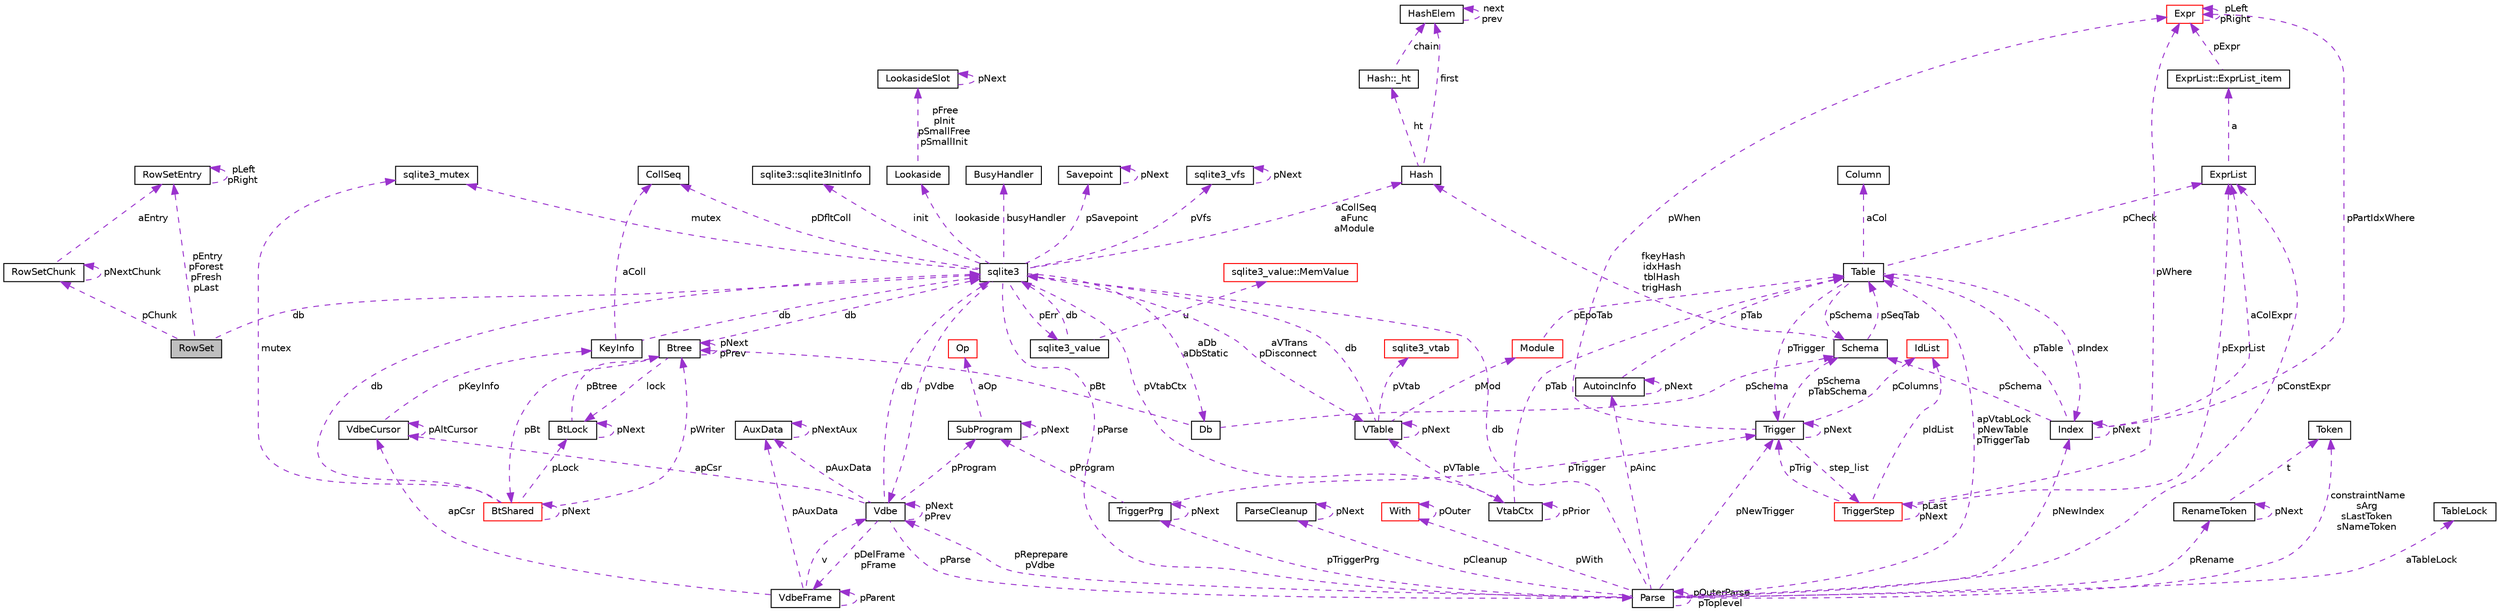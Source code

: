 digraph "RowSet"
{
 // LATEX_PDF_SIZE
  edge [fontname="Helvetica",fontsize="10",labelfontname="Helvetica",labelfontsize="10"];
  node [fontname="Helvetica",fontsize="10",shape=record];
  Node1 [label="RowSet",height=0.2,width=0.4,color="black", fillcolor="grey75", style="filled", fontcolor="black",tooltip=" "];
  Node2 -> Node1 [dir="back",color="darkorchid3",fontsize="10",style="dashed",label=" pChunk" ,fontname="Helvetica"];
  Node2 [label="RowSetChunk",height=0.2,width=0.4,color="black", fillcolor="white", style="filled",URL="$db/d1b/sqlite3_8c.html#d6/da0/structRowSetChunk",tooltip=" "];
  Node2 -> Node2 [dir="back",color="darkorchid3",fontsize="10",style="dashed",label=" pNextChunk" ,fontname="Helvetica"];
  Node3 -> Node2 [dir="back",color="darkorchid3",fontsize="10",style="dashed",label=" aEntry" ,fontname="Helvetica"];
  Node3 [label="RowSetEntry",height=0.2,width=0.4,color="black", fillcolor="white", style="filled",URL="$db/d1b/sqlite3_8c.html#db/d95/structRowSetEntry",tooltip=" "];
  Node3 -> Node3 [dir="back",color="darkorchid3",fontsize="10",style="dashed",label=" pLeft\npRight" ,fontname="Helvetica"];
  Node4 -> Node1 [dir="back",color="darkorchid3",fontsize="10",style="dashed",label=" db" ,fontname="Helvetica"];
  Node4 [label="sqlite3",height=0.2,width=0.4,color="black", fillcolor="white", style="filled",URL="$d9/dcd/structsqlite3.html",tooltip=" "];
  Node5 -> Node4 [dir="back",color="darkorchid3",fontsize="10",style="dashed",label=" pVfs" ,fontname="Helvetica"];
  Node5 [label="sqlite3_vfs",height=0.2,width=0.4,color="black", fillcolor="white", style="filled",URL="$d3/d36/structsqlite3__vfs.html",tooltip=" "];
  Node5 -> Node5 [dir="back",color="darkorchid3",fontsize="10",style="dashed",label=" pNext" ,fontname="Helvetica"];
  Node6 -> Node4 [dir="back",color="darkorchid3",fontsize="10",style="dashed",label=" pVdbe" ,fontname="Helvetica"];
  Node6 [label="Vdbe",height=0.2,width=0.4,color="black", fillcolor="white", style="filled",URL="$db/d1b/sqlite3_8c.html#de/d53/structVdbe",tooltip=" "];
  Node4 -> Node6 [dir="back",color="darkorchid3",fontsize="10",style="dashed",label=" db" ,fontname="Helvetica"];
  Node6 -> Node6 [dir="back",color="darkorchid3",fontsize="10",style="dashed",label=" pNext\npPrev" ,fontname="Helvetica"];
  Node7 -> Node6 [dir="back",color="darkorchid3",fontsize="10",style="dashed",label=" pParse" ,fontname="Helvetica"];
  Node7 [label="Parse",height=0.2,width=0.4,color="black", fillcolor="white", style="filled",URL="$db/d1b/sqlite3_8c.html#db/dbb/structParse",tooltip=" "];
  Node4 -> Node7 [dir="back",color="darkorchid3",fontsize="10",style="dashed",label=" db" ,fontname="Helvetica"];
  Node6 -> Node7 [dir="back",color="darkorchid3",fontsize="10",style="dashed",label=" pReprepare\npVdbe" ,fontname="Helvetica"];
  Node8 -> Node7 [dir="back",color="darkorchid3",fontsize="10",style="dashed",label=" pConstExpr" ,fontname="Helvetica"];
  Node8 [label="ExprList",height=0.2,width=0.4,color="black", fillcolor="white", style="filled",URL="$db/d1b/sqlite3_8c.html#d5/d5c/structExprList",tooltip=" "];
  Node9 -> Node8 [dir="back",color="darkorchid3",fontsize="10",style="dashed",label=" a" ,fontname="Helvetica"];
  Node9 [label="ExprList::ExprList_item",height=0.2,width=0.4,color="black", fillcolor="white", style="filled",URL="$db/d1b/sqlite3_8c.html#d8/dae/structExprList_1_1ExprList__item",tooltip=" "];
  Node10 -> Node9 [dir="back",color="darkorchid3",fontsize="10",style="dashed",label=" pExpr" ,fontname="Helvetica"];
  Node10 [label="Expr",height=0.2,width=0.4,color="red", fillcolor="white", style="filled",URL="$db/d1b/sqlite3_8c.html#d4/dfb/structExpr",tooltip=" "];
  Node10 -> Node10 [dir="back",color="darkorchid3",fontsize="10",style="dashed",label=" pLeft\npRight" ,fontname="Helvetica"];
  Node34 -> Node7 [dir="back",color="darkorchid3",fontsize="10",style="dashed",label=" constraintName\nsArg\nsLastToken\nsNameToken" ,fontname="Helvetica"];
  Node34 [label="Token",height=0.2,width=0.4,color="black", fillcolor="white", style="filled",URL="$db/d1b/sqlite3_8c.html#df/dcd/structToken",tooltip=" "];
  Node35 -> Node7 [dir="back",color="darkorchid3",fontsize="10",style="dashed",label=" aTableLock" ,fontname="Helvetica"];
  Node35 [label="TableLock",height=0.2,width=0.4,color="black", fillcolor="white", style="filled",URL="$db/d1b/sqlite3_8c.html#d1/d79/structTableLock",tooltip=" "];
  Node36 -> Node7 [dir="back",color="darkorchid3",fontsize="10",style="dashed",label=" pAinc" ,fontname="Helvetica"];
  Node36 [label="AutoincInfo",height=0.2,width=0.4,color="black", fillcolor="white", style="filled",URL="$db/d1b/sqlite3_8c.html#db/d7b/structAutoincInfo",tooltip=" "];
  Node36 -> Node36 [dir="back",color="darkorchid3",fontsize="10",style="dashed",label=" pNext" ,fontname="Helvetica"];
  Node13 -> Node36 [dir="back",color="darkorchid3",fontsize="10",style="dashed",label=" pTab" ,fontname="Helvetica"];
  Node13 [label="Table",height=0.2,width=0.4,color="black", fillcolor="white", style="filled",URL="$db/d1b/sqlite3_8c.html#dc/dcb/structTable",tooltip=" "];
  Node14 -> Node13 [dir="back",color="darkorchid3",fontsize="10",style="dashed",label=" aCol" ,fontname="Helvetica"];
  Node14 [label="Column",height=0.2,width=0.4,color="black", fillcolor="white", style="filled",URL="$db/d1b/sqlite3_8c.html#dc/dc1/structColumn",tooltip=" "];
  Node15 -> Node13 [dir="back",color="darkorchid3",fontsize="10",style="dashed",label=" pIndex" ,fontname="Helvetica"];
  Node15 [label="Index",height=0.2,width=0.4,color="black", fillcolor="white", style="filled",URL="$db/d1b/sqlite3_8c.html#df/d86/structIndex",tooltip=" "];
  Node13 -> Node15 [dir="back",color="darkorchid3",fontsize="10",style="dashed",label=" pTable" ,fontname="Helvetica"];
  Node15 -> Node15 [dir="back",color="darkorchid3",fontsize="10",style="dashed",label=" pNext" ,fontname="Helvetica"];
  Node16 -> Node15 [dir="back",color="darkorchid3",fontsize="10",style="dashed",label=" pSchema" ,fontname="Helvetica"];
  Node16 [label="Schema",height=0.2,width=0.4,color="black", fillcolor="white", style="filled",URL="$db/d1b/sqlite3_8c.html#d8/db0/structSchema",tooltip=" "];
  Node17 -> Node16 [dir="back",color="darkorchid3",fontsize="10",style="dashed",label=" fkeyHash\nidxHash\ntblHash\ntrigHash" ,fontname="Helvetica"];
  Node17 [label="Hash",height=0.2,width=0.4,color="black", fillcolor="white", style="filled",URL="$db/d1b/sqlite3_8c.html#d1/dbe/structHash",tooltip=" "];
  Node18 -> Node17 [dir="back",color="darkorchid3",fontsize="10",style="dashed",label=" first" ,fontname="Helvetica"];
  Node18 [label="HashElem",height=0.2,width=0.4,color="black", fillcolor="white", style="filled",URL="$db/d1b/sqlite3_8c.html#da/d21/structHashElem",tooltip=" "];
  Node18 -> Node18 [dir="back",color="darkorchid3",fontsize="10",style="dashed",label=" next\nprev" ,fontname="Helvetica"];
  Node19 -> Node17 [dir="back",color="darkorchid3",fontsize="10",style="dashed",label=" ht" ,fontname="Helvetica"];
  Node19 [label="Hash::_ht",height=0.2,width=0.4,color="black", fillcolor="white", style="filled",URL="$db/d1b/sqlite3_8c.html#d7/d1f/structHash_1_1__ht",tooltip=" "];
  Node18 -> Node19 [dir="back",color="darkorchid3",fontsize="10",style="dashed",label=" chain" ,fontname="Helvetica"];
  Node13 -> Node16 [dir="back",color="darkorchid3",fontsize="10",style="dashed",label=" pSeqTab" ,fontname="Helvetica"];
  Node10 -> Node15 [dir="back",color="darkorchid3",fontsize="10",style="dashed",label=" pPartIdxWhere" ,fontname="Helvetica"];
  Node8 -> Node15 [dir="back",color="darkorchid3",fontsize="10",style="dashed",label=" aColExpr" ,fontname="Helvetica"];
  Node8 -> Node13 [dir="back",color="darkorchid3",fontsize="10",style="dashed",label=" pCheck" ,fontname="Helvetica"];
  Node20 -> Node13 [dir="back",color="darkorchid3",fontsize="10",style="dashed",label=" pTrigger" ,fontname="Helvetica"];
  Node20 [label="Trigger",height=0.2,width=0.4,color="black", fillcolor="white", style="filled",URL="$db/d1b/sqlite3_8c.html#dc/d15/structTrigger",tooltip=" "];
  Node10 -> Node20 [dir="back",color="darkorchid3",fontsize="10",style="dashed",label=" pWhen" ,fontname="Helvetica"];
  Node21 -> Node20 [dir="back",color="darkorchid3",fontsize="10",style="dashed",label=" pColumns" ,fontname="Helvetica"];
  Node21 [label="IdList",height=0.2,width=0.4,color="red", fillcolor="white", style="filled",URL="$db/d1b/sqlite3_8c.html#da/d69/structIdList",tooltip=" "];
  Node16 -> Node20 [dir="back",color="darkorchid3",fontsize="10",style="dashed",label=" pSchema\npTabSchema" ,fontname="Helvetica"];
  Node23 -> Node20 [dir="back",color="darkorchid3",fontsize="10",style="dashed",label=" step_list" ,fontname="Helvetica"];
  Node23 [label="TriggerStep",height=0.2,width=0.4,color="red", fillcolor="white", style="filled",URL="$db/d1b/sqlite3_8c.html#d5/da5/structTriggerStep",tooltip=" "];
  Node20 -> Node23 [dir="back",color="darkorchid3",fontsize="10",style="dashed",label=" pTrig" ,fontname="Helvetica"];
  Node10 -> Node23 [dir="back",color="darkorchid3",fontsize="10",style="dashed",label=" pWhere" ,fontname="Helvetica"];
  Node8 -> Node23 [dir="back",color="darkorchid3",fontsize="10",style="dashed",label=" pExprList" ,fontname="Helvetica"];
  Node21 -> Node23 [dir="back",color="darkorchid3",fontsize="10",style="dashed",label=" pIdList" ,fontname="Helvetica"];
  Node23 -> Node23 [dir="back",color="darkorchid3",fontsize="10",style="dashed",label=" pLast\npNext" ,fontname="Helvetica"];
  Node20 -> Node20 [dir="back",color="darkorchid3",fontsize="10",style="dashed",label=" pNext" ,fontname="Helvetica"];
  Node16 -> Node13 [dir="back",color="darkorchid3",fontsize="10",style="dashed",label=" pSchema" ,fontname="Helvetica"];
  Node7 -> Node7 [dir="back",color="darkorchid3",fontsize="10",style="dashed",label=" pOuterParse\npToplevel" ,fontname="Helvetica"];
  Node13 -> Node7 [dir="back",color="darkorchid3",fontsize="10",style="dashed",label=" apVtabLock\npNewTable\npTriggerTab" ,fontname="Helvetica"];
  Node37 -> Node7 [dir="back",color="darkorchid3",fontsize="10",style="dashed",label=" pTriggerPrg" ,fontname="Helvetica"];
  Node37 [label="TriggerPrg",height=0.2,width=0.4,color="black", fillcolor="white", style="filled",URL="$db/d1b/sqlite3_8c.html#d9/d62/structTriggerPrg",tooltip=" "];
  Node20 -> Node37 [dir="back",color="darkorchid3",fontsize="10",style="dashed",label=" pTrigger" ,fontname="Helvetica"];
  Node37 -> Node37 [dir="back",color="darkorchid3",fontsize="10",style="dashed",label=" pNext" ,fontname="Helvetica"];
  Node38 -> Node37 [dir="back",color="darkorchid3",fontsize="10",style="dashed",label=" pProgram" ,fontname="Helvetica"];
  Node38 [label="SubProgram",height=0.2,width=0.4,color="black", fillcolor="white", style="filled",URL="$db/d1b/sqlite3_8c.html#de/d7a/structSubProgram",tooltip=" "];
  Node39 -> Node38 [dir="back",color="darkorchid3",fontsize="10",style="dashed",label=" aOp" ,fontname="Helvetica"];
  Node39 [label="Op",height=0.2,width=0.4,color="red", fillcolor="white", style="filled",URL="$db/d1b/sqlite3_8c.html#d5/d1d/structVdbeOp",tooltip=" "];
  Node38 -> Node38 [dir="back",color="darkorchid3",fontsize="10",style="dashed",label=" pNext" ,fontname="Helvetica"];
  Node50 -> Node7 [dir="back",color="darkorchid3",fontsize="10",style="dashed",label=" pCleanup" ,fontname="Helvetica"];
  Node50 [label="ParseCleanup",height=0.2,width=0.4,color="black", fillcolor="white", style="filled",URL="$de/d52/structParseCleanup.html",tooltip=" "];
  Node50 -> Node50 [dir="back",color="darkorchid3",fontsize="10",style="dashed",label=" pNext" ,fontname="Helvetica"];
  Node15 -> Node7 [dir="back",color="darkorchid3",fontsize="10",style="dashed",label=" pNewIndex" ,fontname="Helvetica"];
  Node20 -> Node7 [dir="back",color="darkorchid3",fontsize="10",style="dashed",label=" pNewTrigger" ,fontname="Helvetica"];
  Node27 -> Node7 [dir="back",color="darkorchid3",fontsize="10",style="dashed",label=" pWith" ,fontname="Helvetica"];
  Node27 [label="With",height=0.2,width=0.4,color="red", fillcolor="white", style="filled",URL="$db/d1b/sqlite3_8c.html#df/d70/structWith",tooltip=" "];
  Node27 -> Node27 [dir="back",color="darkorchid3",fontsize="10",style="dashed",label=" pOuter" ,fontname="Helvetica"];
  Node51 -> Node7 [dir="back",color="darkorchid3",fontsize="10",style="dashed",label=" pRename" ,fontname="Helvetica"];
  Node51 [label="RenameToken",height=0.2,width=0.4,color="black", fillcolor="white", style="filled",URL="$db/d1b/sqlite3_8c.html#d7/db5/structRenameToken",tooltip=" "];
  Node34 -> Node51 [dir="back",color="darkorchid3",fontsize="10",style="dashed",label=" t" ,fontname="Helvetica"];
  Node51 -> Node51 [dir="back",color="darkorchid3",fontsize="10",style="dashed",label=" pNext" ,fontname="Helvetica"];
  Node52 -> Node6 [dir="back",color="darkorchid3",fontsize="10",style="dashed",label=" apCsr" ,fontname="Helvetica"];
  Node52 [label="VdbeCursor",height=0.2,width=0.4,color="black", fillcolor="white", style="filled",URL="$db/d1b/sqlite3_8c.html#d0/dd5/structVdbeCursor",tooltip=" "];
  Node52 -> Node52 [dir="back",color="darkorchid3",fontsize="10",style="dashed",label=" pAltCursor" ,fontname="Helvetica"];
  Node49 -> Node52 [dir="back",color="darkorchid3",fontsize="10",style="dashed",label=" pKeyInfo" ,fontname="Helvetica"];
  Node49 [label="KeyInfo",height=0.2,width=0.4,color="black", fillcolor="white", style="filled",URL="$db/d1b/sqlite3_8c.html#d2/d51/structKeyInfo",tooltip=" "];
  Node4 -> Node49 [dir="back",color="darkorchid3",fontsize="10",style="dashed",label=" db" ,fontname="Helvetica"];
  Node44 -> Node49 [dir="back",color="darkorchid3",fontsize="10",style="dashed",label=" aColl" ,fontname="Helvetica"];
  Node44 [label="CollSeq",height=0.2,width=0.4,color="black", fillcolor="white", style="filled",URL="$d1/d4e/structCollSeq.html",tooltip=" "];
  Node53 -> Node6 [dir="back",color="darkorchid3",fontsize="10",style="dashed",label=" pDelFrame\npFrame" ,fontname="Helvetica"];
  Node53 [label="VdbeFrame",height=0.2,width=0.4,color="black", fillcolor="white", style="filled",URL="$db/d1b/sqlite3_8c.html#df/db1/structVdbeFrame",tooltip=" "];
  Node6 -> Node53 [dir="back",color="darkorchid3",fontsize="10",style="dashed",label=" v" ,fontname="Helvetica"];
  Node53 -> Node53 [dir="back",color="darkorchid3",fontsize="10",style="dashed",label=" pParent" ,fontname="Helvetica"];
  Node52 -> Node53 [dir="back",color="darkorchid3",fontsize="10",style="dashed",label=" apCsr" ,fontname="Helvetica"];
  Node54 -> Node53 [dir="back",color="darkorchid3",fontsize="10",style="dashed",label=" pAuxData" ,fontname="Helvetica"];
  Node54 [label="AuxData",height=0.2,width=0.4,color="black", fillcolor="white", style="filled",URL="$d7/d4c/structAuxData.html",tooltip=" "];
  Node54 -> Node54 [dir="back",color="darkorchid3",fontsize="10",style="dashed",label=" pNextAux" ,fontname="Helvetica"];
  Node38 -> Node6 [dir="back",color="darkorchid3",fontsize="10",style="dashed",label=" pProgram" ,fontname="Helvetica"];
  Node54 -> Node6 [dir="back",color="darkorchid3",fontsize="10",style="dashed",label=" pAuxData" ,fontname="Helvetica"];
  Node44 -> Node4 [dir="back",color="darkorchid3",fontsize="10",style="dashed",label=" pDfltColl" ,fontname="Helvetica"];
  Node55 -> Node4 [dir="back",color="darkorchid3",fontsize="10",style="dashed",label=" mutex" ,fontname="Helvetica"];
  Node55 [label="sqlite3_mutex",height=0.2,width=0.4,color="black", fillcolor="white", style="filled",URL="$db/d1b/sqlite3_8c.html#d5/d3c/structsqlite3__mutex",tooltip=" "];
  Node56 -> Node4 [dir="back",color="darkorchid3",fontsize="10",style="dashed",label=" aDb\naDbStatic" ,fontname="Helvetica"];
  Node56 [label="Db",height=0.2,width=0.4,color="black", fillcolor="white", style="filled",URL="$db/d1b/sqlite3_8c.html#d2/d6b/structDb",tooltip=" "];
  Node57 -> Node56 [dir="back",color="darkorchid3",fontsize="10",style="dashed",label=" pBt" ,fontname="Helvetica"];
  Node57 [label="Btree",height=0.2,width=0.4,color="black", fillcolor="white", style="filled",URL="$db/d1b/sqlite3_8c.html#dd/db3/structBtree",tooltip=" "];
  Node4 -> Node57 [dir="back",color="darkorchid3",fontsize="10",style="dashed",label=" db" ,fontname="Helvetica"];
  Node58 -> Node57 [dir="back",color="darkorchid3",fontsize="10",style="dashed",label=" pBt" ,fontname="Helvetica"];
  Node58 [label="BtShared",height=0.2,width=0.4,color="red", fillcolor="white", style="filled",URL="$d4/da0/structBtShared.html",tooltip=" "];
  Node4 -> Node58 [dir="back",color="darkorchid3",fontsize="10",style="dashed",label=" db" ,fontname="Helvetica"];
  Node55 -> Node58 [dir="back",color="darkorchid3",fontsize="10",style="dashed",label=" mutex" ,fontname="Helvetica"];
  Node58 -> Node58 [dir="back",color="darkorchid3",fontsize="10",style="dashed",label=" pNext" ,fontname="Helvetica"];
  Node73 -> Node58 [dir="back",color="darkorchid3",fontsize="10",style="dashed",label=" pLock" ,fontname="Helvetica"];
  Node73 [label="BtLock",height=0.2,width=0.4,color="black", fillcolor="white", style="filled",URL="$db/d1b/sqlite3_8c.html#db/dc1/structBtLock",tooltip=" "];
  Node57 -> Node73 [dir="back",color="darkorchid3",fontsize="10",style="dashed",label=" pBtree" ,fontname="Helvetica"];
  Node73 -> Node73 [dir="back",color="darkorchid3",fontsize="10",style="dashed",label=" pNext" ,fontname="Helvetica"];
  Node57 -> Node58 [dir="back",color="darkorchid3",fontsize="10",style="dashed",label=" pWriter" ,fontname="Helvetica"];
  Node57 -> Node57 [dir="back",color="darkorchid3",fontsize="10",style="dashed",label=" pNext\npPrev" ,fontname="Helvetica"];
  Node73 -> Node57 [dir="back",color="darkorchid3",fontsize="10",style="dashed",label=" lock" ,fontname="Helvetica"];
  Node16 -> Node56 [dir="back",color="darkorchid3",fontsize="10",style="dashed",label=" pSchema" ,fontname="Helvetica"];
  Node74 -> Node4 [dir="back",color="darkorchid3",fontsize="10",style="dashed",label=" init" ,fontname="Helvetica"];
  Node74 [label="sqlite3::sqlite3InitInfo",height=0.2,width=0.4,color="black", fillcolor="white", style="filled",URL="$d9/dcd/structsqlite3.html#df/d52/structsqlite3_1_1sqlite3InitInfo",tooltip=" "];
  Node7 -> Node4 [dir="back",color="darkorchid3",fontsize="10",style="dashed",label=" pParse" ,fontname="Helvetica"];
  Node42 -> Node4 [dir="back",color="darkorchid3",fontsize="10",style="dashed",label=" pErr" ,fontname="Helvetica"];
  Node42 [label="sqlite3_value",height=0.2,width=0.4,color="black", fillcolor="white", style="filled",URL="$d0/d9c/structsqlite3__value.html",tooltip=" "];
  Node43 -> Node42 [dir="back",color="darkorchid3",fontsize="10",style="dashed",label=" u" ,fontname="Helvetica"];
  Node43 [label="sqlite3_value::MemValue",height=0.2,width=0.4,color="red", fillcolor="white", style="filled",URL="$d0/d9c/structsqlite3__value.html#d5/da9/unionsqlite3__value_1_1MemValue",tooltip=" "];
  Node4 -> Node42 [dir="back",color="darkorchid3",fontsize="10",style="dashed",label=" db" ,fontname="Helvetica"];
  Node75 -> Node4 [dir="back",color="darkorchid3",fontsize="10",style="dashed",label=" lookaside" ,fontname="Helvetica"];
  Node75 [label="Lookaside",height=0.2,width=0.4,color="black", fillcolor="white", style="filled",URL="$db/d1b/sqlite3_8c.html#d9/d54/structLookaside",tooltip=" "];
  Node76 -> Node75 [dir="back",color="darkorchid3",fontsize="10",style="dashed",label=" pFree\npInit\npSmallFree\npSmallInit" ,fontname="Helvetica"];
  Node76 [label="LookasideSlot",height=0.2,width=0.4,color="black", fillcolor="white", style="filled",URL="$db/d1b/sqlite3_8c.html#d1/de0/structLookasideSlot",tooltip=" "];
  Node76 -> Node76 [dir="back",color="darkorchid3",fontsize="10",style="dashed",label=" pNext" ,fontname="Helvetica"];
  Node17 -> Node4 [dir="back",color="darkorchid3",fontsize="10",style="dashed",label=" aCollSeq\naFunc\naModule" ,fontname="Helvetica"];
  Node77 -> Node4 [dir="back",color="darkorchid3",fontsize="10",style="dashed",label=" pVtabCtx" ,fontname="Helvetica"];
  Node77 [label="VtabCtx",height=0.2,width=0.4,color="black", fillcolor="white", style="filled",URL="$db/d1b/sqlite3_8c.html#d3/d4f/structVtabCtx",tooltip=" "];
  Node45 -> Node77 [dir="back",color="darkorchid3",fontsize="10",style="dashed",label=" pVTable" ,fontname="Helvetica"];
  Node45 [label="VTable",height=0.2,width=0.4,color="black", fillcolor="white", style="filled",URL="$db/d1b/sqlite3_8c.html#d9/dde/structVTable",tooltip=" "];
  Node4 -> Node45 [dir="back",color="darkorchid3",fontsize="10",style="dashed",label=" db" ,fontname="Helvetica"];
  Node46 -> Node45 [dir="back",color="darkorchid3",fontsize="10",style="dashed",label=" pMod" ,fontname="Helvetica"];
  Node46 [label="Module",height=0.2,width=0.4,color="red", fillcolor="white", style="filled",URL="$d0/dc5/structModule.html",tooltip=" "];
  Node13 -> Node46 [dir="back",color="darkorchid3",fontsize="10",style="dashed",label=" pEpoTab" ,fontname="Helvetica"];
  Node48 -> Node45 [dir="back",color="darkorchid3",fontsize="10",style="dashed",label=" pVtab" ,fontname="Helvetica"];
  Node48 [label="sqlite3_vtab",height=0.2,width=0.4,color="red", fillcolor="white", style="filled",URL="$de/dd3/sqlite3_8h.html#d3/d12/structsqlite3__vtab",tooltip=" "];
  Node45 -> Node45 [dir="back",color="darkorchid3",fontsize="10",style="dashed",label=" pNext" ,fontname="Helvetica"];
  Node13 -> Node77 [dir="back",color="darkorchid3",fontsize="10",style="dashed",label=" pTab" ,fontname="Helvetica"];
  Node77 -> Node77 [dir="back",color="darkorchid3",fontsize="10",style="dashed",label=" pPrior" ,fontname="Helvetica"];
  Node45 -> Node4 [dir="back",color="darkorchid3",fontsize="10",style="dashed",label=" aVTrans\npDisconnect" ,fontname="Helvetica"];
  Node78 -> Node4 [dir="back",color="darkorchid3",fontsize="10",style="dashed",label=" busyHandler" ,fontname="Helvetica"];
  Node78 [label="BusyHandler",height=0.2,width=0.4,color="black", fillcolor="white", style="filled",URL="$dc/d2e/structBusyHandler.html",tooltip=" "];
  Node79 -> Node4 [dir="back",color="darkorchid3",fontsize="10",style="dashed",label=" pSavepoint" ,fontname="Helvetica"];
  Node79 [label="Savepoint",height=0.2,width=0.4,color="black", fillcolor="white", style="filled",URL="$db/d1b/sqlite3_8c.html#d3/d2f/structSavepoint",tooltip=" "];
  Node79 -> Node79 [dir="back",color="darkorchid3",fontsize="10",style="dashed",label=" pNext" ,fontname="Helvetica"];
  Node3 -> Node1 [dir="back",color="darkorchid3",fontsize="10",style="dashed",label=" pEntry\npForest\npFresh\npLast" ,fontname="Helvetica"];
}
